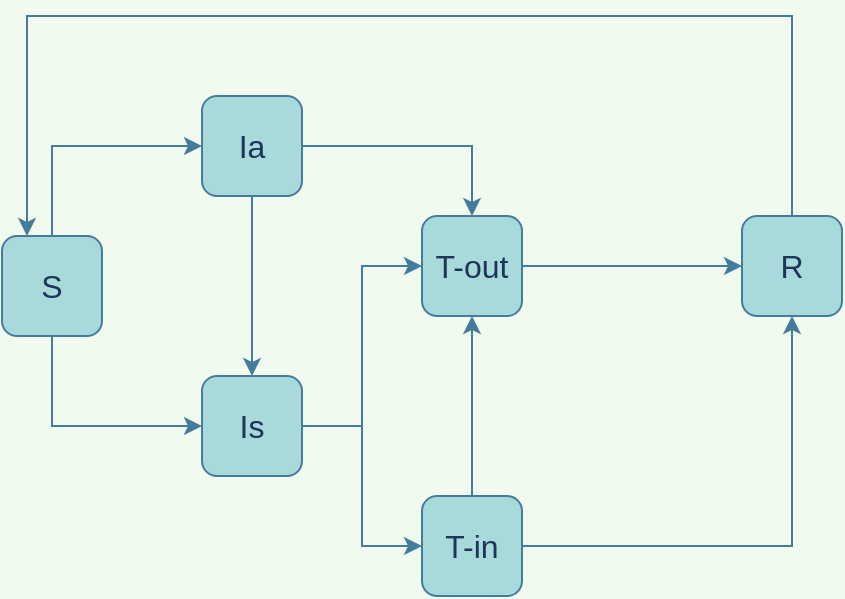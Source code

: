 <mxfile version="16.5.6" type="github"><diagram id="ZLB8O4Nw8Y6XiipR1RK8" name="Page-1"><mxGraphModel dx="597" dy="478" grid="1" gridSize="10" guides="1" tooltips="1" connect="1" arrows="1" fold="1" page="1" pageScale="1" pageWidth="827" pageHeight="1169" background="#F1FAEE" math="0" shadow="0"><root><mxCell id="0"/><mxCell id="1" parent="0"/><mxCell id="GmEpJCsF7iCdb-rTvhaO-16" style="edgeStyle=orthogonalEdgeStyle;rounded=0;orthogonalLoop=1;jettySize=auto;html=1;exitX=0.5;exitY=1;exitDx=0;exitDy=0;entryX=0;entryY=0.5;entryDx=0;entryDy=0;fontSize=18;labelBackgroundColor=#F1FAEE;strokeColor=#457B9D;fontColor=#1D3557;" edge="1" parent="1" source="GmEpJCsF7iCdb-rTvhaO-2" target="GmEpJCsF7iCdb-rTvhaO-4"><mxGeometry relative="1" as="geometry"/></mxCell><mxCell id="GmEpJCsF7iCdb-rTvhaO-21" style="edgeStyle=orthogonalEdgeStyle;rounded=0;orthogonalLoop=1;jettySize=auto;html=1;exitX=0.5;exitY=0;exitDx=0;exitDy=0;entryX=0;entryY=0.5;entryDx=0;entryDy=0;fontSize=18;labelBackgroundColor=#F1FAEE;strokeColor=#457B9D;fontColor=#1D3557;" edge="1" parent="1" source="GmEpJCsF7iCdb-rTvhaO-2" target="GmEpJCsF7iCdb-rTvhaO-3"><mxGeometry relative="1" as="geometry"/></mxCell><mxCell id="GmEpJCsF7iCdb-rTvhaO-2" value="&lt;font size=&quot;3&quot;&gt;S&lt;/font&gt;" style="rounded=1;whiteSpace=wrap;html=1;fillColor=#A8DADC;strokeColor=#457B9D;fontColor=#1D3557;" vertex="1" parent="1"><mxGeometry x="60" y="210" width="50" height="50" as="geometry"/></mxCell><mxCell id="GmEpJCsF7iCdb-rTvhaO-17" style="edgeStyle=orthogonalEdgeStyle;rounded=0;orthogonalLoop=1;jettySize=auto;html=1;exitX=0.5;exitY=1;exitDx=0;exitDy=0;entryX=0.5;entryY=0;entryDx=0;entryDy=0;fontSize=18;labelBackgroundColor=#F1FAEE;strokeColor=#457B9D;fontColor=#1D3557;" edge="1" parent="1" source="GmEpJCsF7iCdb-rTvhaO-3" target="GmEpJCsF7iCdb-rTvhaO-4"><mxGeometry relative="1" as="geometry"/></mxCell><mxCell id="GmEpJCsF7iCdb-rTvhaO-22" style="edgeStyle=orthogonalEdgeStyle;rounded=0;orthogonalLoop=1;jettySize=auto;html=1;exitX=1;exitY=0.5;exitDx=0;exitDy=0;entryX=0.5;entryY=0;entryDx=0;entryDy=0;fontSize=18;labelBackgroundColor=#F1FAEE;strokeColor=#457B9D;fontColor=#1D3557;" edge="1" parent="1" source="GmEpJCsF7iCdb-rTvhaO-3" target="GmEpJCsF7iCdb-rTvhaO-10"><mxGeometry relative="1" as="geometry"/></mxCell><mxCell id="GmEpJCsF7iCdb-rTvhaO-3" value="&lt;font size=&quot;3&quot;&gt;Ia&lt;/font&gt;" style="rounded=1;whiteSpace=wrap;html=1;fillColor=#A8DADC;strokeColor=#457B9D;fontColor=#1D3557;" vertex="1" parent="1"><mxGeometry x="160" y="140" width="50" height="50" as="geometry"/></mxCell><mxCell id="GmEpJCsF7iCdb-rTvhaO-18" style="edgeStyle=orthogonalEdgeStyle;rounded=0;orthogonalLoop=1;jettySize=auto;html=1;exitX=1;exitY=0.5;exitDx=0;exitDy=0;entryX=0;entryY=0.5;entryDx=0;entryDy=0;fontSize=18;labelBackgroundColor=#F1FAEE;strokeColor=#457B9D;fontColor=#1D3557;" edge="1" parent="1" source="GmEpJCsF7iCdb-rTvhaO-4" target="GmEpJCsF7iCdb-rTvhaO-10"><mxGeometry relative="1" as="geometry"/></mxCell><mxCell id="GmEpJCsF7iCdb-rTvhaO-19" style="edgeStyle=orthogonalEdgeStyle;rounded=0;orthogonalLoop=1;jettySize=auto;html=1;exitX=1;exitY=0.5;exitDx=0;exitDy=0;entryX=0;entryY=0.5;entryDx=0;entryDy=0;fontSize=18;labelBackgroundColor=#F1FAEE;strokeColor=#457B9D;fontColor=#1D3557;" edge="1" parent="1" source="GmEpJCsF7iCdb-rTvhaO-4" target="GmEpJCsF7iCdb-rTvhaO-11"><mxGeometry relative="1" as="geometry"/></mxCell><mxCell id="GmEpJCsF7iCdb-rTvhaO-4" value="&lt;font size=&quot;3&quot;&gt;Is&lt;/font&gt;" style="rounded=1;whiteSpace=wrap;html=1;fillColor=#A8DADC;strokeColor=#457B9D;fontColor=#1D3557;" vertex="1" parent="1"><mxGeometry x="160" y="280" width="50" height="50" as="geometry"/></mxCell><mxCell id="GmEpJCsF7iCdb-rTvhaO-23" style="edgeStyle=orthogonalEdgeStyle;rounded=0;orthogonalLoop=1;jettySize=auto;html=1;exitX=1;exitY=0.5;exitDx=0;exitDy=0;entryX=0;entryY=0.5;entryDx=0;entryDy=0;fontSize=18;labelBackgroundColor=#F1FAEE;strokeColor=#457B9D;fontColor=#1D3557;" edge="1" parent="1" source="GmEpJCsF7iCdb-rTvhaO-10" target="GmEpJCsF7iCdb-rTvhaO-12"><mxGeometry relative="1" as="geometry"/></mxCell><mxCell id="GmEpJCsF7iCdb-rTvhaO-10" value="&lt;font size=&quot;3&quot;&gt;T-out&lt;/font&gt;" style="rounded=1;whiteSpace=wrap;html=1;fillColor=#A8DADC;strokeColor=#457B9D;fontColor=#1D3557;" vertex="1" parent="1"><mxGeometry x="270" y="200" width="50" height="50" as="geometry"/></mxCell><mxCell id="GmEpJCsF7iCdb-rTvhaO-26" style="edgeStyle=orthogonalEdgeStyle;rounded=0;orthogonalLoop=1;jettySize=auto;html=1;exitX=0.5;exitY=0;exitDx=0;exitDy=0;entryX=0.5;entryY=1;entryDx=0;entryDy=0;fontSize=18;labelBackgroundColor=#F1FAEE;strokeColor=#457B9D;fontColor=#1D3557;" edge="1" parent="1" source="GmEpJCsF7iCdb-rTvhaO-11" target="GmEpJCsF7iCdb-rTvhaO-10"><mxGeometry relative="1" as="geometry"/></mxCell><mxCell id="GmEpJCsF7iCdb-rTvhaO-27" style="edgeStyle=orthogonalEdgeStyle;rounded=0;orthogonalLoop=1;jettySize=auto;html=1;exitX=1;exitY=0.5;exitDx=0;exitDy=0;entryX=0.5;entryY=1;entryDx=0;entryDy=0;fontSize=18;labelBackgroundColor=#F1FAEE;strokeColor=#457B9D;fontColor=#1D3557;" edge="1" parent="1" source="GmEpJCsF7iCdb-rTvhaO-11" target="GmEpJCsF7iCdb-rTvhaO-12"><mxGeometry relative="1" as="geometry"/></mxCell><mxCell id="GmEpJCsF7iCdb-rTvhaO-11" value="&lt;font size=&quot;3&quot;&gt;T-in&lt;/font&gt;" style="rounded=1;whiteSpace=wrap;html=1;fillColor=#A8DADC;strokeColor=#457B9D;fontColor=#1D3557;" vertex="1" parent="1"><mxGeometry x="270" y="340" width="50" height="50" as="geometry"/></mxCell><mxCell id="GmEpJCsF7iCdb-rTvhaO-25" style="edgeStyle=orthogonalEdgeStyle;rounded=0;orthogonalLoop=1;jettySize=auto;html=1;exitX=0.5;exitY=0;exitDx=0;exitDy=0;entryX=0.25;entryY=0;entryDx=0;entryDy=0;fontSize=18;labelBackgroundColor=#F1FAEE;strokeColor=#457B9D;fontColor=#1D3557;" edge="1" parent="1" source="GmEpJCsF7iCdb-rTvhaO-12" target="GmEpJCsF7iCdb-rTvhaO-2"><mxGeometry relative="1" as="geometry"><Array as="points"><mxPoint x="455" y="100"/><mxPoint x="73" y="100"/></Array></mxGeometry></mxCell><mxCell id="GmEpJCsF7iCdb-rTvhaO-12" value="&lt;font size=&quot;3&quot;&gt;R&lt;/font&gt;" style="rounded=1;whiteSpace=wrap;html=1;fillColor=#A8DADC;strokeColor=#457B9D;fontColor=#1D3557;" vertex="1" parent="1"><mxGeometry x="430" y="200" width="50" height="50" as="geometry"/></mxCell></root></mxGraphModel></diagram></mxfile>